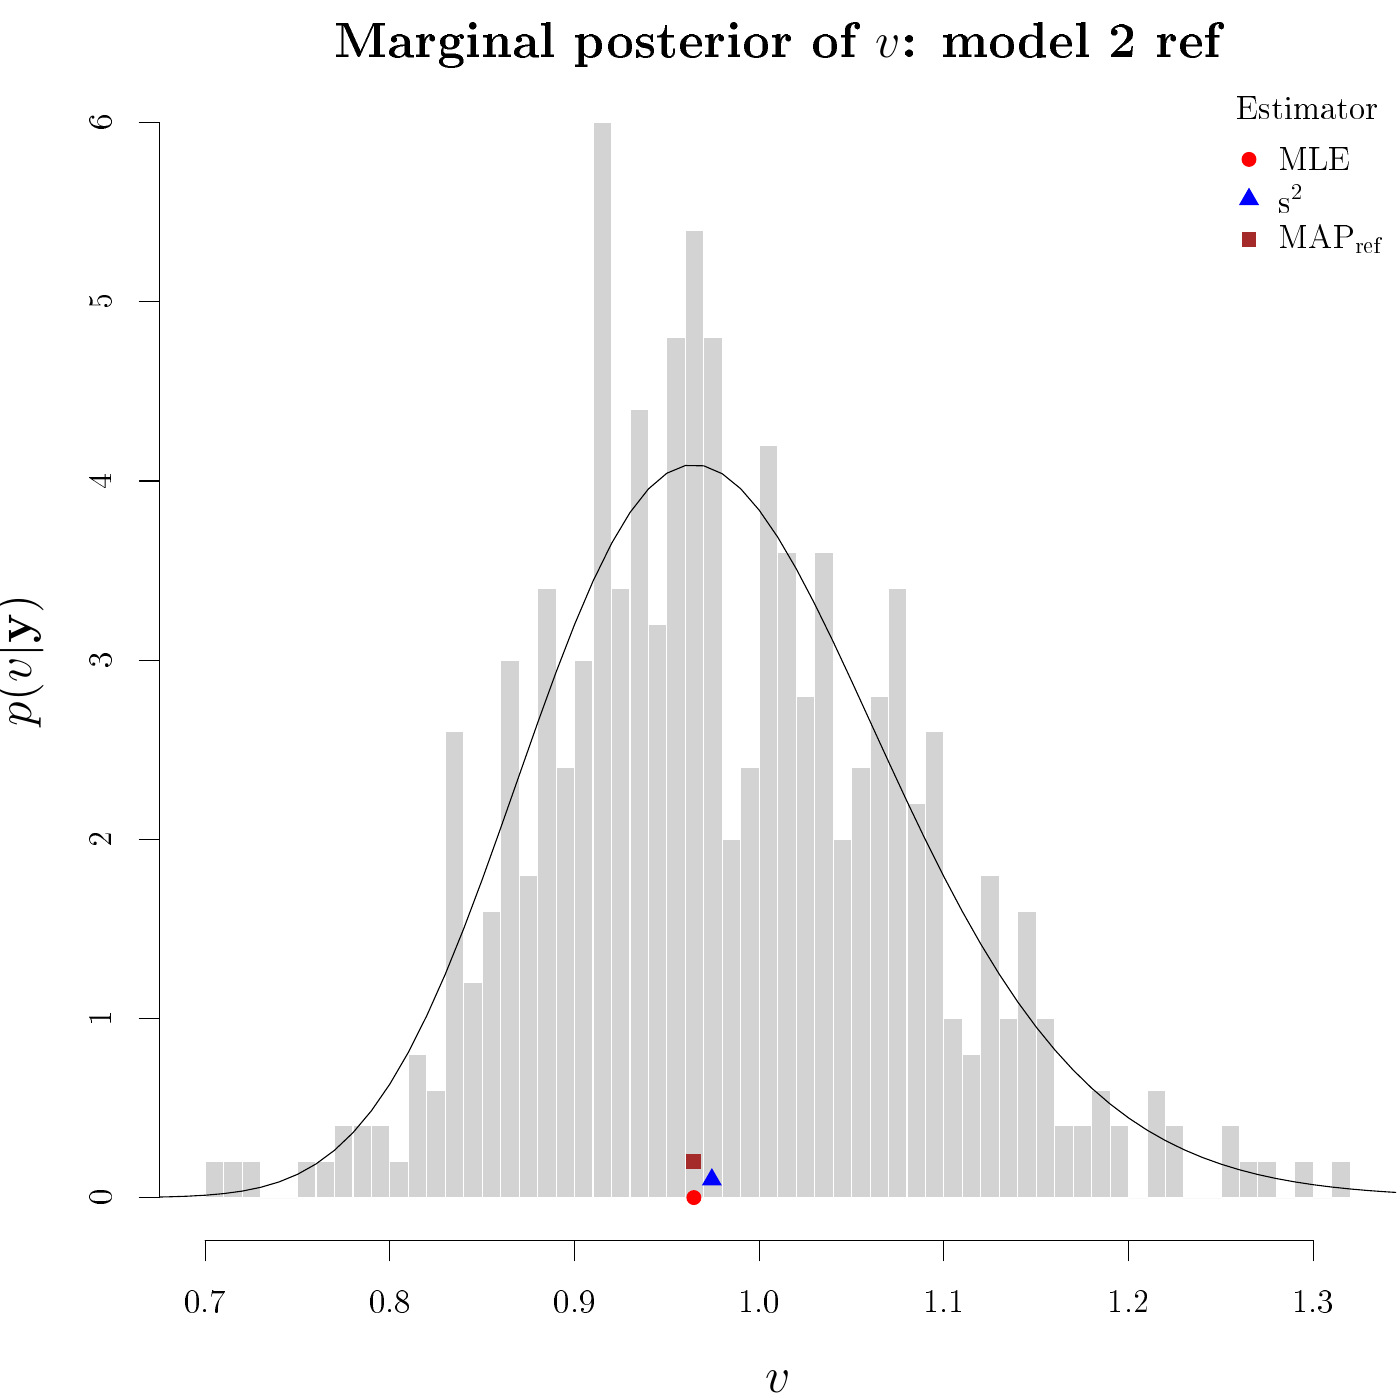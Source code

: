 % Created by tikzDevice version 0.10.1 on 2016-09-23 11:59:41
% !TEX encoding = UTF-8 Unicode
\documentclass[12pt]{article}
\nonstopmode

\usepackage{tikz}

\usepackage[active,tightpage,psfixbb]{preview}

\PreviewEnvironment{pgfpicture}

\setlength\PreviewBorder{0pt}

\newcommand{\SweaveOpts}[1]{}  % do not interfere with LaTeX
\newcommand{\SweaveInput}[1]{} % because they are not real TeX commands
\newcommand{\Sexpr}[1]{}       % will only be parsed by R


%%%%% Load LaTex packages
\usepackage[paperwidth=8.5in,left=0.5in,right=0.5in,top=0.5in,bottom=0.5in,paperheight=11in,textheight=8.5in]{geometry}
\usepackage{hyperref}
\usepackage[authoryear]{natbib}
%\usepackage[latin1]{inputenc}
\usepackage{textcomp}
\usepackage{amsmath}
\usepackage{graphicx}
%\usepackage{subfigure}
\usepackage{subfig}
\usepackage{color}
\usepackage{amsthm}
\usepackage{amsfonts}
\usepackage{amssymb}
\usepackage{makeidx}
\usepackage{overpic}
\usepackage{colortbl}
\usepackage{listings}
\usepackage[T1]{fontenc}
\usepackage{animate}
\usepackage{framed}
%\usepackage{subfig}
\newcommand{\E}{\mathrm{E}}
\newcommand{\Var}{\mathrm{Var}}
\newcommand{\Cov}{\mathrm{Cov}}
\newcommand{\Corr}{\mathrm{Corr}}
\newcommand{\Rel}{\mathrm{Rel}}
\newcommand{\re}{\mathrm{Re}}
\newcommand{\im}{\mathrm{Im}}
\newcommand{\bsmu}{\boldsymbol{\mu}}
\newcommand{\bssigma}{\boldsymbol{\Sigma}}
\newcommand{\bsPhi}{\boldsymbol{\Phi}}
\newcommand{\bssig}{\boldsymbol{\sigma}}
\newcommand{\bsomega}{\boldsymbol{\Omega}}
\newcommand{\bstheta}{\boldsymbol{\theta}}
\newcommand{\bsep}{\boldsymbol{\epsilon}}
\newcommand{\bsbeta}{\boldsymbol{\beta}}
\newcommand{\bseta}{\boldsymbol{\eta}}
\newcommand{\bsalpha}{\boldsymbol{\alpha}}
\newcommand{\bsgamma}{\boldsymbol{\gamma}}
\newcommand{\bsGamma}{\boldsymbol{\Gamma}}
%\newcommand{\bfy}{\mbox{\boldmath $y$}}
\newcommand{\bfy}{\mathbf{y}}
\newcommand{\bfY}{\mbox{\boldmath $Y$}}
\newcommand{\bfF}{\mathbf{F}}
%\newcommand{\bfF}{\mbox{\boldmath $F$}}
\newcommand{\bfX}{\mbox{\boldmath $X$}}
\newcommand{\bfT}{\mbox{\boldmath $T$}}
\newcommand{\bfZ}{\mbox{\boldmath $Z$}}
\newcommand{\bfC}{\mbox{\boldmath $C$}}
\newcommand{\bfD}{\mbox{\boldmath $D$}}
\newcommand{\bfP}{\mbox{\boldmath $P$}}
\newcommand{\bfQ}{\mbox{\boldmath $Q$}}
\newcommand{\bfR}{\mbox{\boldmath $R$}}
\newcommand{\bfI}{\mbox{\boldmath $I$}}
\newcommand{\bfu}{\mbox{\boldmath $u$}}
\newcommand{\bfff}{\mbox{\boldmath $f$}}
%\newcommand{\bfzeta}{\mbox{\boldmath $\zeta$}}
\newcommand{\bfxi}{\mbox{\boldmath $\xi$}}
\newcommand{\bfphi}{\mbox{\boldmath $\phi$}}
\newcommand{\bftheta}{\mbox{\boldmath $\theta$}}
\newcommand{\bfomega}{\mbox{\boldmath $\omega$}}
\newcommand{\bfepsilon}{\mbox{\boldmath $\epsilon$}}
\newcommand{\bfpsi}{\mbox{\boldmath $\psi$}}
\newcommand{\bfpi}{\mbox{\boldmath $\pi$}}
%\newcommand{\Cov}{\mathop{\rm {\mathbb C}ov}\nolimits}%
\newcommand{\cov}{\mathop{\rm {\mathbb C}ov}\nolimits}%
%\newcommand{\Var}{\mathop{\rm {\mathbb V}ar}\nolimits}%
\newcommand{\var}{\mathop{\rm {\mathbb V}ar}\nolimits}%
\newcommand{\ex}{{\mathbb E}}
\newcommand{\corr}{\mathop{\rm {\mathbb C}orr}\nolimits}%
\newcommand{\cor}{\mathop{\rm {\mathbb C}orr}\nolimits}
%\newcommand{\r}{\Sexpr}
%\def\sinc{\mathop{\rm sinc}\nolimits}%
\renewcommand{\Pr}{{\mathbb P}}
\newcommand{\iid}{\stackrel{\rm iid}{\sim}}
\newcommand{\ind}[1]{\textbf{1}\{#1\}}
\lstset{breaklines=true}



%%%% Set knitr global options


%\input ../macros.tex

%%%% document body

\begin{document}

\begin{tikzpicture}[x=1pt,y=1pt]
\definecolor{fillColor}{RGB}{255,255,255}
\path[use as bounding box,fill=fillColor,fill opacity=0.00] (0,0) rectangle (505.89,505.89);
\begin{scope}
\path[clip] (  0.00,  0.00) rectangle (505.89,505.89);
\definecolor{drawColor}{RGB}{0,0,0}

\node[text=drawColor,anchor=base,inner sep=0pt, outer sep=0pt, scale=  1.50] at (281.03,485.28) {\bfseries Marginal posterior of $v$: model 2 ref};

\node[text=drawColor,anchor=base,inner sep=0pt, outer sep=0pt, scale=  1.50] at (281.03,  2.88) {$v$};

\node[text=drawColor,rotate= 90.00,anchor=base,inner sep=0pt, outer sep=0pt, scale=  1.50] at ( 11.52,267.35) {$p(v|\mathbf{y})$};
\end{scope}
\begin{scope}
\path[clip] (  0.00,  0.00) rectangle (505.89,505.89);
\definecolor{drawColor}{RGB}{0,0,0}

\path[draw=drawColor,line width= 0.4pt,line join=round,line cap=round] ( 74.15, 57.60) -- (474.55, 57.60);

\path[draw=drawColor,line width= 0.4pt,line join=round,line cap=round] ( 74.15, 57.60) -- ( 74.15, 50.40);

\path[draw=drawColor,line width= 0.4pt,line join=round,line cap=round] (140.88, 57.60) -- (140.88, 50.40);

\path[draw=drawColor,line width= 0.4pt,line join=round,line cap=round] (207.62, 57.60) -- (207.62, 50.40);

\path[draw=drawColor,line width= 0.4pt,line join=round,line cap=round] (274.35, 57.60) -- (274.35, 50.40);

\path[draw=drawColor,line width= 0.4pt,line join=round,line cap=round] (341.09, 57.60) -- (341.09, 50.40);

\path[draw=drawColor,line width= 0.4pt,line join=round,line cap=round] (407.82, 57.60) -- (407.82, 50.40);

\path[draw=drawColor,line width= 0.4pt,line join=round,line cap=round] (474.55, 57.60) -- (474.55, 50.40);

\node[text=drawColor,anchor=base,inner sep=0pt, outer sep=0pt, scale=  1.00] at ( 74.15, 31.68) {0.7};

\node[text=drawColor,anchor=base,inner sep=0pt, outer sep=0pt, scale=  1.00] at (140.88, 31.68) {0.8};

\node[text=drawColor,anchor=base,inner sep=0pt, outer sep=0pt, scale=  1.00] at (207.62, 31.68) {0.9};

\node[text=drawColor,anchor=base,inner sep=0pt, outer sep=0pt, scale=  1.00] at (274.35, 31.68) {1.0};

\node[text=drawColor,anchor=base,inner sep=0pt, outer sep=0pt, scale=  1.00] at (341.09, 31.68) {1.1};

\node[text=drawColor,anchor=base,inner sep=0pt, outer sep=0pt, scale=  1.00] at (407.82, 31.68) {1.2};

\node[text=drawColor,anchor=base,inner sep=0pt, outer sep=0pt, scale=  1.00] at (474.55, 31.68) {1.3};

\path[draw=drawColor,line width= 0.4pt,line join=round,line cap=round] ( 57.60, 73.14) -- ( 57.60,461.55);

\path[draw=drawColor,line width= 0.4pt,line join=round,line cap=round] ( 57.60, 73.14) -- ( 50.40, 73.14);

\path[draw=drawColor,line width= 0.4pt,line join=round,line cap=round] ( 57.60,137.87) -- ( 50.40,137.87);

\path[draw=drawColor,line width= 0.4pt,line join=round,line cap=round] ( 57.60,202.61) -- ( 50.40,202.61);

\path[draw=drawColor,line width= 0.4pt,line join=round,line cap=round] ( 57.60,267.35) -- ( 50.40,267.35);

\path[draw=drawColor,line width= 0.4pt,line join=round,line cap=round] ( 57.60,332.08) -- ( 50.40,332.08);

\path[draw=drawColor,line width= 0.4pt,line join=round,line cap=round] ( 57.60,396.82) -- ( 50.40,396.82);

\path[draw=drawColor,line width= 0.4pt,line join=round,line cap=round] ( 57.60,461.55) -- ( 50.40,461.55);

\node[text=drawColor,rotate= 90.00,anchor=base,inner sep=0pt, outer sep=0pt, scale=  1.00] at ( 40.32, 73.14) {0};

\node[text=drawColor,rotate= 90.00,anchor=base,inner sep=0pt, outer sep=0pt, scale=  1.00] at ( 40.32,137.87) {1};

\node[text=drawColor,rotate= 90.00,anchor=base,inner sep=0pt, outer sep=0pt, scale=  1.00] at ( 40.32,202.61) {2};

\node[text=drawColor,rotate= 90.00,anchor=base,inner sep=0pt, outer sep=0pt, scale=  1.00] at ( 40.32,267.35) {3};

\node[text=drawColor,rotate= 90.00,anchor=base,inner sep=0pt, outer sep=0pt, scale=  1.00] at ( 40.32,332.08) {4};

\node[text=drawColor,rotate= 90.00,anchor=base,inner sep=0pt, outer sep=0pt, scale=  1.00] at ( 40.32,396.82) {5};

\node[text=drawColor,rotate= 90.00,anchor=base,inner sep=0pt, outer sep=0pt, scale=  1.00] at ( 40.32,461.55) {6};
\end{scope}
\begin{scope}
\path[clip] ( 57.60, 57.60) rectangle (504.45,477.09);
\definecolor{drawColor}{RGB}{255,255,255}
\definecolor{fillColor}{RGB}{211,211,211}

\path[draw=drawColor,line width= 0.4pt,line join=round,line cap=round,fill=fillColor] ( 74.15, 73.14) rectangle ( 80.82, 86.08);

\path[draw=drawColor,line width= 0.4pt,line join=round,line cap=round,fill=fillColor] ( 80.82, 73.14) rectangle ( 87.50, 86.08);

\path[draw=drawColor,line width= 0.4pt,line join=round,line cap=round,fill=fillColor] ( 87.50, 73.14) rectangle ( 94.17, 86.08);

\path[draw=drawColor,line width= 0.4pt,line join=round,line cap=round,fill=fillColor] ( 94.17, 73.14) rectangle (100.84, 73.14);

\path[draw=drawColor,line width= 0.4pt,line join=round,line cap=round,fill=fillColor] (100.84, 73.14) rectangle (107.52, 73.14);

\path[draw=drawColor,line width= 0.4pt,line join=round,line cap=round,fill=fillColor] (107.52, 73.14) rectangle (114.19, 86.08);

\path[draw=drawColor,line width= 0.4pt,line join=round,line cap=round,fill=fillColor] (114.19, 73.14) rectangle (120.86, 86.08);

\path[draw=drawColor,line width= 0.4pt,line join=round,line cap=round,fill=fillColor] (120.86, 73.14) rectangle (127.54, 99.03);

\path[draw=drawColor,line width= 0.4pt,line join=round,line cap=round,fill=fillColor] (127.54, 73.14) rectangle (134.21, 99.03);

\path[draw=drawColor,line width= 0.4pt,line join=round,line cap=round,fill=fillColor] (134.21, 73.14) rectangle (140.88, 99.03);

\path[draw=drawColor,line width= 0.4pt,line join=round,line cap=round,fill=fillColor] (140.88, 73.14) rectangle (147.56, 86.08);

\path[draw=drawColor,line width= 0.4pt,line join=round,line cap=round,fill=fillColor] (147.56, 73.14) rectangle (154.23,124.93);

\path[draw=drawColor,line width= 0.4pt,line join=round,line cap=round,fill=fillColor] (154.23, 73.14) rectangle (160.90,111.98);

\path[draw=drawColor,line width= 0.4pt,line join=round,line cap=round,fill=fillColor] (160.90, 73.14) rectangle (167.58,241.45);

\path[draw=drawColor,line width= 0.4pt,line join=round,line cap=round,fill=fillColor] (167.58, 73.14) rectangle (174.25,150.82);

\path[draw=drawColor,line width= 0.4pt,line join=round,line cap=round,fill=fillColor] (174.25, 73.14) rectangle (180.92,176.71);

\path[draw=drawColor,line width= 0.4pt,line join=round,line cap=round,fill=fillColor] (180.92, 73.14) rectangle (187.60,267.34);

\path[draw=drawColor,line width= 0.4pt,line join=round,line cap=round,fill=fillColor] (187.60, 73.14) rectangle (194.27,189.66);

\path[draw=drawColor,line width= 0.4pt,line join=round,line cap=round,fill=fillColor] (194.27, 73.14) rectangle (200.94,293.24);

\path[draw=drawColor,line width= 0.4pt,line join=round,line cap=round,fill=fillColor] (200.94, 73.14) rectangle (207.62,228.50);

\path[draw=drawColor,line width= 0.4pt,line join=round,line cap=round,fill=fillColor] (207.62, 73.14) rectangle (214.29,267.35);

\path[draw=drawColor,line width= 0.4pt,line join=round,line cap=round,fill=fillColor] (214.29, 73.14) rectangle (220.96,461.55);

\path[draw=drawColor,line width= 0.4pt,line join=round,line cap=round,fill=fillColor] (220.96, 73.14) rectangle (227.64,293.24);

\path[draw=drawColor,line width= 0.4pt,line join=round,line cap=round,fill=fillColor] (227.64, 73.14) rectangle (234.31,357.98);

\path[draw=drawColor,line width= 0.4pt,line join=round,line cap=round,fill=fillColor] (234.31, 73.14) rectangle (240.98,280.29);

\path[draw=drawColor,line width= 0.4pt,line join=round,line cap=round,fill=fillColor] (240.98, 73.14) rectangle (247.66,383.87);

\path[draw=drawColor,line width= 0.4pt,line join=round,line cap=round,fill=fillColor] (247.66, 73.14) rectangle (254.33,422.71);

\path[draw=drawColor,line width= 0.4pt,line join=round,line cap=round,fill=fillColor] (254.33, 73.14) rectangle (261.00,383.87);

\path[draw=drawColor,line width= 0.4pt,line join=round,line cap=round,fill=fillColor] (261.00, 73.14) rectangle (267.68,202.61);

\path[draw=drawColor,line width= 0.4pt,line join=round,line cap=round,fill=fillColor] (267.68, 73.14) rectangle (274.35,228.50);

\path[draw=drawColor,line width= 0.4pt,line join=round,line cap=round,fill=fillColor] (274.35, 73.14) rectangle (281.03,345.03);

\path[draw=drawColor,line width= 0.4pt,line join=round,line cap=round,fill=fillColor] (281.03, 73.14) rectangle (287.70,306.19);

\path[draw=drawColor,line width= 0.4pt,line join=round,line cap=round,fill=fillColor] (287.70, 73.14) rectangle (294.37,254.40);

\path[draw=drawColor,line width= 0.4pt,line join=round,line cap=round,fill=fillColor] (294.37, 73.14) rectangle (301.05,306.19);

\path[draw=drawColor,line width= 0.4pt,line join=round,line cap=round,fill=fillColor] (301.05, 73.14) rectangle (307.72,202.61);

\path[draw=drawColor,line width= 0.4pt,line join=round,line cap=round,fill=fillColor] (307.72, 73.14) rectangle (314.39,228.50);

\path[draw=drawColor,line width= 0.4pt,line join=round,line cap=round,fill=fillColor] (314.39, 73.14) rectangle (321.07,254.40);

\path[draw=drawColor,line width= 0.4pt,line join=round,line cap=round,fill=fillColor] (321.07, 73.14) rectangle (327.74,293.24);

\path[draw=drawColor,line width= 0.4pt,line join=round,line cap=round,fill=fillColor] (327.74, 73.14) rectangle (334.41,215.56);

\path[draw=drawColor,line width= 0.4pt,line join=round,line cap=round,fill=fillColor] (334.41, 73.14) rectangle (341.09,241.45);

\path[draw=drawColor,line width= 0.4pt,line join=round,line cap=round,fill=fillColor] (341.09, 73.14) rectangle (347.76,137.87);

\path[draw=drawColor,line width= 0.4pt,line join=round,line cap=round,fill=fillColor] (347.76, 73.14) rectangle (354.43,124.93);

\path[draw=drawColor,line width= 0.4pt,line join=round,line cap=round,fill=fillColor] (354.43, 73.14) rectangle (361.11,189.66);

\path[draw=drawColor,line width= 0.4pt,line join=round,line cap=round,fill=fillColor] (361.11, 73.14) rectangle (367.78,137.87);

\path[draw=drawColor,line width= 0.4pt,line join=round,line cap=round,fill=fillColor] (367.78, 73.14) rectangle (374.45,176.71);

\path[draw=drawColor,line width= 0.4pt,line join=round,line cap=round,fill=fillColor] (374.45, 73.14) rectangle (381.13,137.87);

\path[draw=drawColor,line width= 0.4pt,line join=round,line cap=round,fill=fillColor] (381.13, 73.14) rectangle (387.80, 99.03);

\path[draw=drawColor,line width= 0.4pt,line join=round,line cap=round,fill=fillColor] (387.80, 73.14) rectangle (394.47, 99.03);

\path[draw=drawColor,line width= 0.4pt,line join=round,line cap=round,fill=fillColor] (394.47, 73.14) rectangle (401.15,111.98);

\path[draw=drawColor,line width= 0.4pt,line join=round,line cap=round,fill=fillColor] (401.15, 73.14) rectangle (407.82, 99.03);

\path[draw=drawColor,line width= 0.4pt,line join=round,line cap=round,fill=fillColor] (407.82, 73.14) rectangle (414.49, 73.14);

\path[draw=drawColor,line width= 0.4pt,line join=round,line cap=round,fill=fillColor] (414.49, 73.14) rectangle (421.17,111.98);

\path[draw=drawColor,line width= 0.4pt,line join=round,line cap=round,fill=fillColor] (421.17, 73.14) rectangle (427.84, 99.03);

\path[draw=drawColor,line width= 0.4pt,line join=round,line cap=round,fill=fillColor] (427.84, 73.14) rectangle (434.51, 73.14);

\path[draw=drawColor,line width= 0.4pt,line join=round,line cap=round,fill=fillColor] (434.51, 73.14) rectangle (441.19, 73.14);

\path[draw=drawColor,line width= 0.4pt,line join=round,line cap=round,fill=fillColor] (441.19, 73.14) rectangle (447.86, 99.03);

\path[draw=drawColor,line width= 0.4pt,line join=round,line cap=round,fill=fillColor] (447.86, 73.14) rectangle (454.53, 86.08);

\path[draw=drawColor,line width= 0.4pt,line join=round,line cap=round,fill=fillColor] (454.53, 73.14) rectangle (461.21, 86.08);

\path[draw=drawColor,line width= 0.4pt,line join=round,line cap=round,fill=fillColor] (461.21, 73.14) rectangle (467.88, 73.14);

\path[draw=drawColor,line width= 0.4pt,line join=round,line cap=round,fill=fillColor] (467.88, 73.14) rectangle (474.55, 86.08);

\path[draw=drawColor,line width= 0.4pt,line join=round,line cap=round,fill=fillColor] (474.55, 73.14) rectangle (481.23, 73.14);

\path[draw=drawColor,line width= 0.4pt,line join=round,line cap=round,fill=fillColor] (481.23, 73.14) rectangle (487.90, 86.08);
\definecolor{drawColor}{RGB}{0,0,0}

\path[draw=drawColor,line width= 0.4pt,line join=round,line cap=round] (  0.00, 73.14) --
	(  0.74, 73.14) --
	(  7.42, 73.14) --
	( 14.09, 73.14) --
	( 20.76, 73.14) --
	( 27.44, 73.14) --
	( 34.11, 73.15) --
	( 40.78, 73.17) --
	( 47.46, 73.21) --
	( 54.13, 73.28) --
	( 60.80, 73.41) --
	( 67.48, 73.63) --
	( 74.15, 73.99) --
	( 80.82, 74.58) --
	( 87.50, 75.48) --
	( 94.17, 76.84) --
	(100.84, 78.80) --
	(107.52, 81.55) --
	(114.19, 85.29) --
	(120.86, 90.23) --
	(127.54, 96.58) --
	(134.21,104.51) --
	(140.88,114.17) --
	(147.56,125.63) --
	(154.23,138.89) --
	(160.90,153.86) --
	(167.58,170.35) --
	(174.25,188.08) --
	(180.92,206.68) --
	(187.60,225.70) --
	(194.27,244.65) --
	(200.94,263.00) --
	(207.62,280.24) --
	(214.29,295.88) --
	(220.96,309.48) --
	(227.64,320.68) --
	(234.31,329.21) --
	(240.98,334.90) --
	(247.66,337.67) --
	(254.33,337.56) --
	(261.00,334.69) --
	(267.68,329.25) --
	(274.35,321.51) --
	(281.03,311.78) --
	(287.70,300.39) --
	(294.37,287.70) --
	(301.05,274.05) --
	(307.72,259.79) --
	(314.39,245.23) --
	(321.07,230.66) --
	(327.74,216.31) --
	(334.41,202.39) --
	(341.09,189.07) --
	(347.76,176.48) --
	(354.43,164.71) --
	(361.11,153.81) --
	(367.78,143.81) --
	(374.45,134.73) --
	(381.13,126.54) --
	(387.80,119.21) --
	(394.47,112.69) --
	(401.15,106.95) --
	(407.82,101.91) --
	(414.49, 97.52) --
	(421.17, 93.72) --
	(427.84, 90.44) --
	(434.51, 87.63) --
	(441.19, 85.23) --
	(447.86, 83.19) --
	(454.53, 81.47) --
	(461.21, 80.02) --
	(467.88, 78.81) --
	(474.55, 77.79) --
	(481.23, 76.95) --
	(487.90, 76.25) --
	(494.57, 75.67) --
	(501.25, 75.20) --
	(505.89, 74.93);
\definecolor{fillColor}{RGB}{255,0,0}

\path[fill=fillColor] (250.73, 73.14) circle (  2.70);
\definecolor{fillColor}{RGB}{0,0,255}

\path[fill=fillColor] (257.23, 83.81) --
	(260.87, 77.51) --
	(253.59, 77.51) --
	cycle;
\definecolor{fillColor}{RGB}{165,42,42}

\path[fill=fillColor] (248.03, 83.38) --
	(253.43, 83.38) --
	(253.43, 88.78) --
	(248.03, 88.78) --
	cycle;
\definecolor{fillColor}{RGB}{255,0,0}

\path[fill=fillColor] (451.32,448.29) circle (  2.70);
\definecolor{fillColor}{RGB}{0,0,255}

\path[fill=fillColor] (451.32,438.09) --
	(454.96,431.79) --
	(447.69,431.79) --
	cycle;
\definecolor{fillColor}{RGB}{165,42,42}

\path[fill=fillColor] (448.62,416.79) --
	(454.02,416.79) --
	(454.02,422.19) --
	(448.62,422.19) --
	cycle;

\node[text=drawColor,anchor=base,inner sep=0pt, outer sep=0pt, scale=  1.00] at (472.49,462.69) {Estimator};

\node[text=drawColor,anchor=base west,inner sep=0pt, outer sep=0pt, scale=  1.00] at (462.12,444.16) {MLE};

\node[text=drawColor,anchor=base west,inner sep=0pt, outer sep=0pt, scale=  1.00] at (462.12,428.73) {s};

\node[text=drawColor,anchor=base west,inner sep=0pt, outer sep=0pt, scale=  0.70] at (466.76,433.64) {2};

\node[text=drawColor,anchor=base west,inner sep=0pt, outer sep=0pt, scale=  1.00] at (462.12,416.26) {MAP};

\node[text=drawColor,anchor=base west,inner sep=0pt, outer sep=0pt, scale=  0.70] at (489.68,414.45) {ref};
\end{scope}
\end{tikzpicture}

\end{document}
